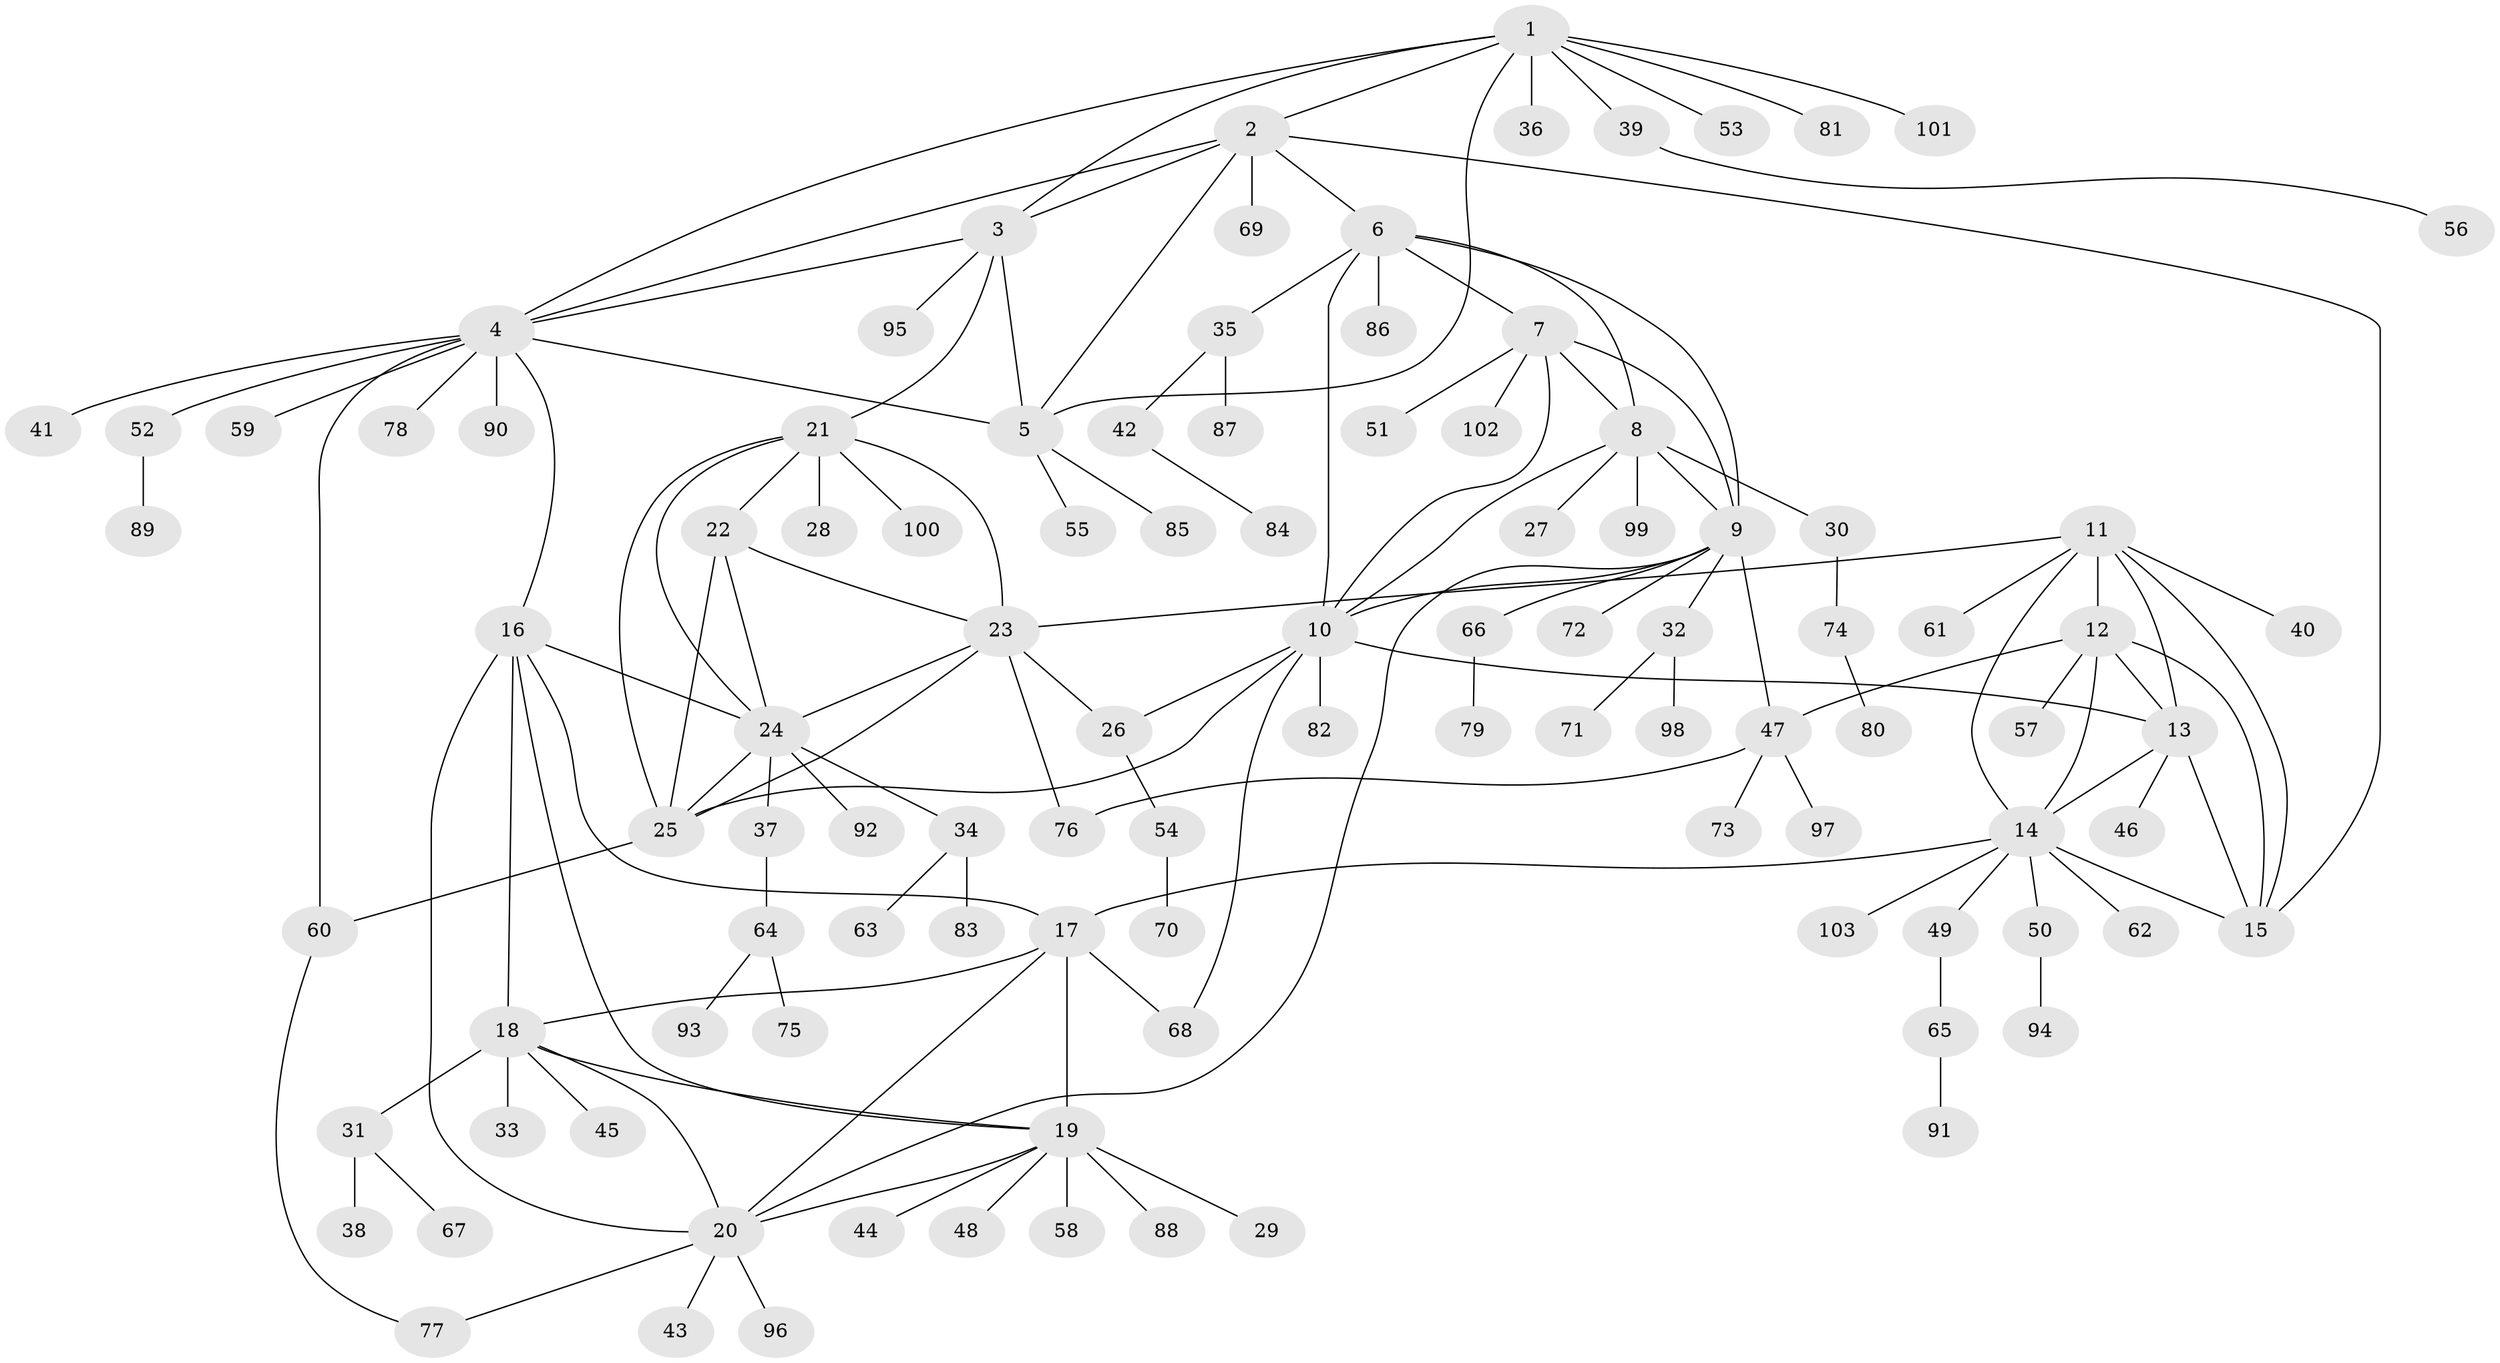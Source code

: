 // coarse degree distribution, {1: 0.5483870967741935, 6: 0.0967741935483871, 4: 0.0967741935483871, 5: 0.03225806451612903, 8: 0.06451612903225806, 2: 0.03225806451612903, 3: 0.06451612903225806, 7: 0.06451612903225806}
// Generated by graph-tools (version 1.1) at 2025/37/03/04/25 23:37:35]
// undirected, 103 vertices, 144 edges
graph export_dot {
  node [color=gray90,style=filled];
  1;
  2;
  3;
  4;
  5;
  6;
  7;
  8;
  9;
  10;
  11;
  12;
  13;
  14;
  15;
  16;
  17;
  18;
  19;
  20;
  21;
  22;
  23;
  24;
  25;
  26;
  27;
  28;
  29;
  30;
  31;
  32;
  33;
  34;
  35;
  36;
  37;
  38;
  39;
  40;
  41;
  42;
  43;
  44;
  45;
  46;
  47;
  48;
  49;
  50;
  51;
  52;
  53;
  54;
  55;
  56;
  57;
  58;
  59;
  60;
  61;
  62;
  63;
  64;
  65;
  66;
  67;
  68;
  69;
  70;
  71;
  72;
  73;
  74;
  75;
  76;
  77;
  78;
  79;
  80;
  81;
  82;
  83;
  84;
  85;
  86;
  87;
  88;
  89;
  90;
  91;
  92;
  93;
  94;
  95;
  96;
  97;
  98;
  99;
  100;
  101;
  102;
  103;
  1 -- 2;
  1 -- 3;
  1 -- 4;
  1 -- 5;
  1 -- 36;
  1 -- 39;
  1 -- 53;
  1 -- 81;
  1 -- 101;
  2 -- 3;
  2 -- 4;
  2 -- 5;
  2 -- 6;
  2 -- 15;
  2 -- 69;
  3 -- 4;
  3 -- 5;
  3 -- 21;
  3 -- 95;
  4 -- 5;
  4 -- 16;
  4 -- 41;
  4 -- 52;
  4 -- 59;
  4 -- 60;
  4 -- 78;
  4 -- 90;
  5 -- 55;
  5 -- 85;
  6 -- 7;
  6 -- 8;
  6 -- 9;
  6 -- 10;
  6 -- 35;
  6 -- 86;
  7 -- 8;
  7 -- 9;
  7 -- 10;
  7 -- 51;
  7 -- 102;
  8 -- 9;
  8 -- 10;
  8 -- 27;
  8 -- 30;
  8 -- 99;
  9 -- 10;
  9 -- 20;
  9 -- 32;
  9 -- 47;
  9 -- 66;
  9 -- 72;
  10 -- 13;
  10 -- 25;
  10 -- 26;
  10 -- 68;
  10 -- 82;
  11 -- 12;
  11 -- 13;
  11 -- 14;
  11 -- 15;
  11 -- 23;
  11 -- 40;
  11 -- 61;
  12 -- 13;
  12 -- 14;
  12 -- 15;
  12 -- 47;
  12 -- 57;
  13 -- 14;
  13 -- 15;
  13 -- 46;
  14 -- 15;
  14 -- 17;
  14 -- 49;
  14 -- 50;
  14 -- 62;
  14 -- 103;
  16 -- 17;
  16 -- 18;
  16 -- 19;
  16 -- 20;
  16 -- 24;
  17 -- 18;
  17 -- 19;
  17 -- 20;
  17 -- 68;
  18 -- 19;
  18 -- 20;
  18 -- 31;
  18 -- 33;
  18 -- 45;
  19 -- 20;
  19 -- 29;
  19 -- 44;
  19 -- 48;
  19 -- 58;
  19 -- 88;
  20 -- 43;
  20 -- 77;
  20 -- 96;
  21 -- 22;
  21 -- 23;
  21 -- 24;
  21 -- 25;
  21 -- 28;
  21 -- 100;
  22 -- 23;
  22 -- 24;
  22 -- 25;
  23 -- 24;
  23 -- 25;
  23 -- 26;
  23 -- 76;
  24 -- 25;
  24 -- 34;
  24 -- 37;
  24 -- 92;
  25 -- 60;
  26 -- 54;
  30 -- 74;
  31 -- 38;
  31 -- 67;
  32 -- 71;
  32 -- 98;
  34 -- 63;
  34 -- 83;
  35 -- 42;
  35 -- 87;
  37 -- 64;
  39 -- 56;
  42 -- 84;
  47 -- 73;
  47 -- 76;
  47 -- 97;
  49 -- 65;
  50 -- 94;
  52 -- 89;
  54 -- 70;
  60 -- 77;
  64 -- 75;
  64 -- 93;
  65 -- 91;
  66 -- 79;
  74 -- 80;
}
